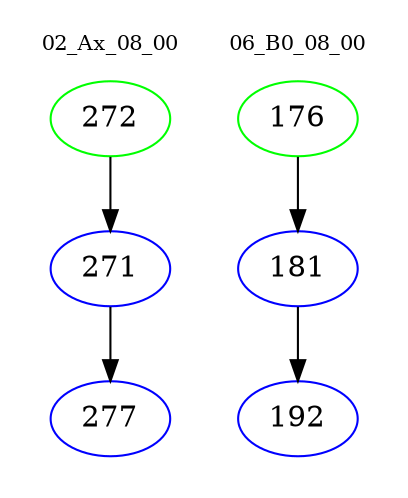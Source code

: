 digraph{
subgraph cluster_0 {
color = white
label = "02_Ax_08_00";
fontsize=10;
T0_272 [label="272", color="green"]
T0_272 -> T0_271 [color="black"]
T0_271 [label="271", color="blue"]
T0_271 -> T0_277 [color="black"]
T0_277 [label="277", color="blue"]
}
subgraph cluster_1 {
color = white
label = "06_B0_08_00";
fontsize=10;
T1_176 [label="176", color="green"]
T1_176 -> T1_181 [color="black"]
T1_181 [label="181", color="blue"]
T1_181 -> T1_192 [color="black"]
T1_192 [label="192", color="blue"]
}
}
